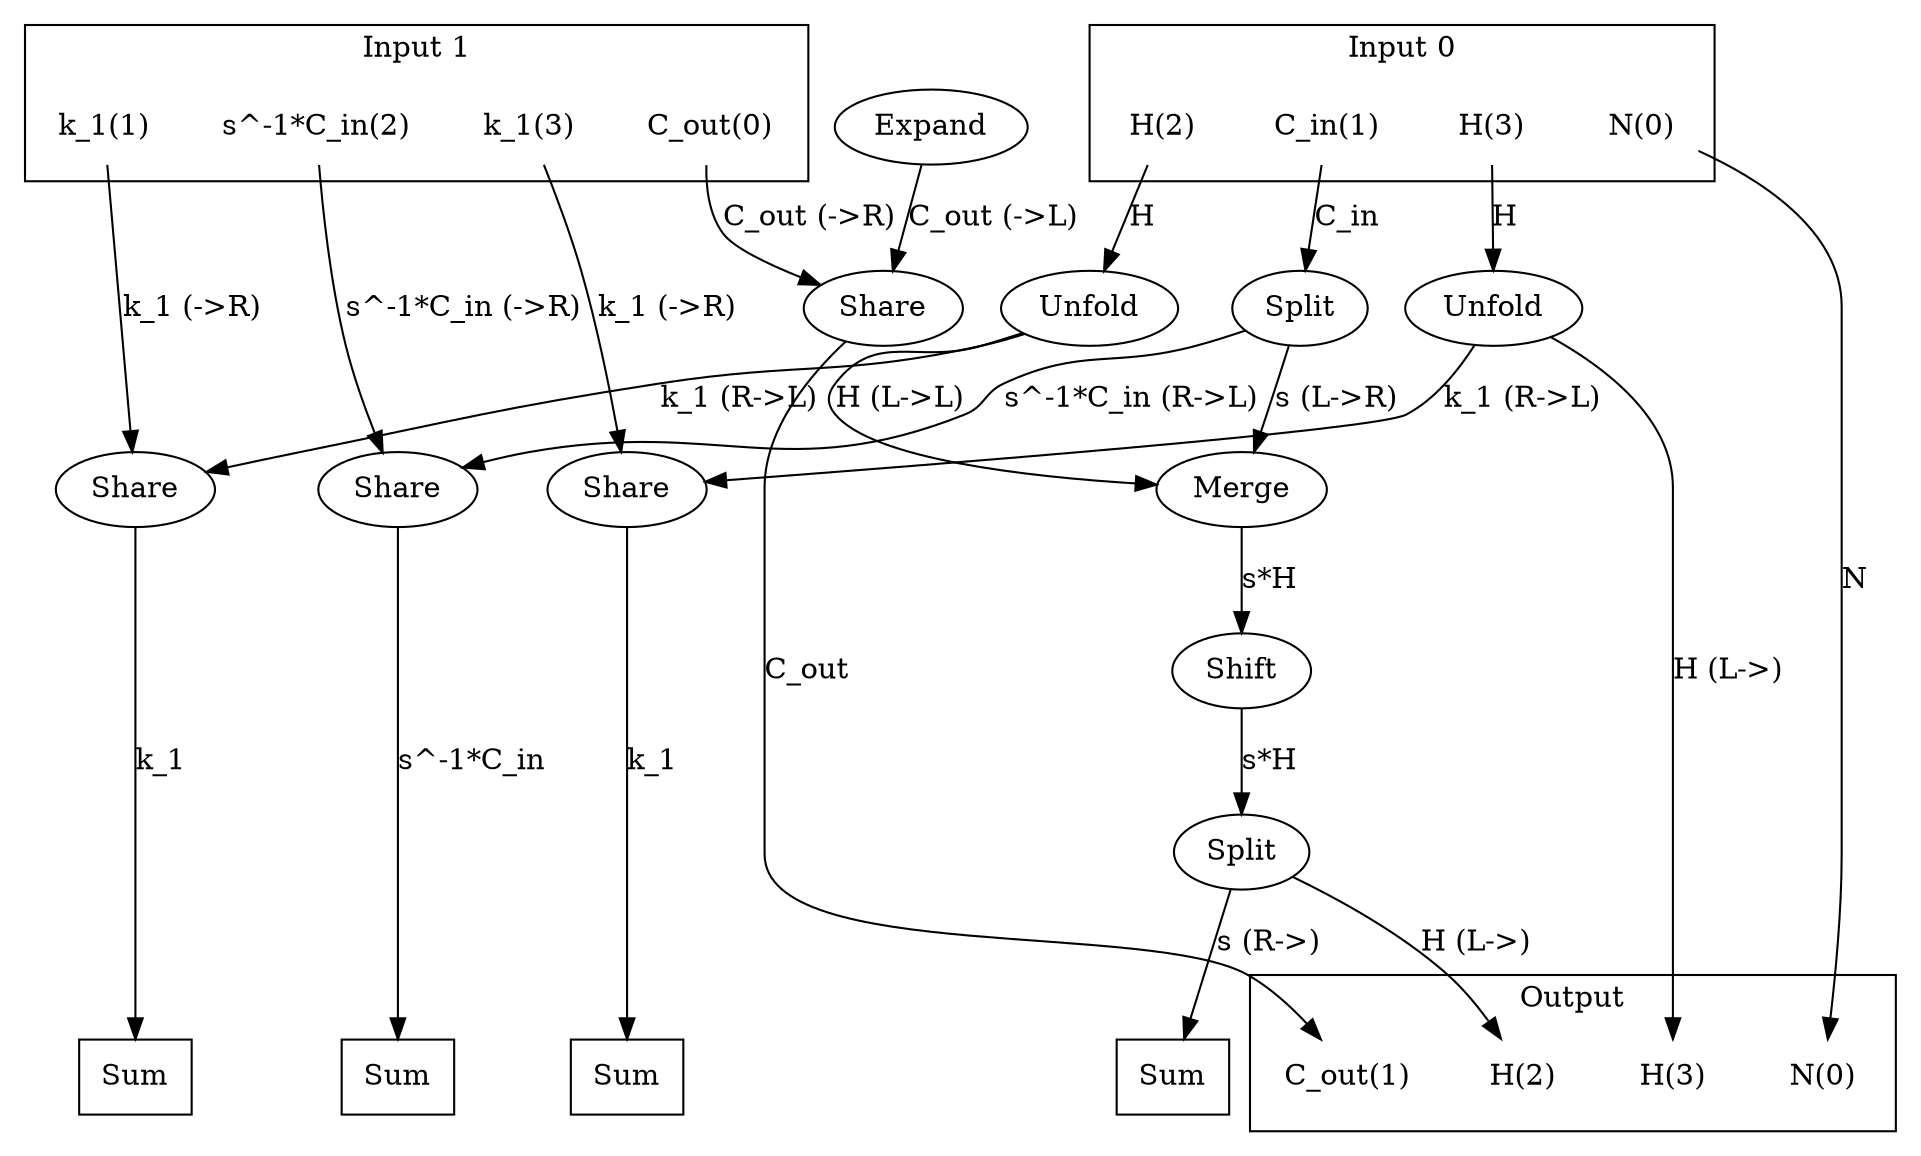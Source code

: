 digraph kernel_generated {
newrank = true;
op_0x55ad0b705c00 [label="Share"];
op_0x55ad0b705cf0 [label="Share"];
op_0x55ad0b705fc0 [label="Share"];
op_0x55ad0b706138 [label="Expand"];
op_0x55ad0b707310 [label="Shift"];
op_0x55ad0b707ea0 [label="Split"];
op_0x55ad0b70c680 [label="Merge"];
op_0x55ad0b71c400 [label="Unfold"];
op_0x55ad0b71c740 [label="Unfold"];
op_0x55ad0b757310 [label="Share"];
op_0x55ad0b767970 [label="Split"];
reduce_0x7ef2c8002ce8 [label="Sum", shape=box];
reduce_0x7ef2c8001a98 [label="Sum", shape=box];
reduce_0x7ef2c8001ab0 [label="Sum", shape=box];
reduce_0x7ef2c8005540 [label="Sum", shape=box];
subgraph cluster_out {
label = "Output";
out_0 [label="N(0)", shape=none];
out_1 [label="C_out(1)", shape=none];
out_2 [label="H(2)", shape=none];
out_3 [label="H(3)", shape=none];
}
{ rank = same;
reduce_0x7ef2c8002ce8;
reduce_0x7ef2c8001a98;
reduce_0x7ef2c8001ab0;
reduce_0x7ef2c8005540;
out_0;
out_1;
out_2;
out_3;
}
subgraph cluster_in_0 {
label = "Input 0";
in_0_0 [label="N(0)", shape=none];
in_0_1 [label="C_in(1)", shape=none];
in_0_2 [label="H(2)", shape=none];
in_0_3 [label="H(3)", shape=none];
}
subgraph cluster_in_1 {
label = "Input 1";
in_1_0 [label="C_out(0)", shape=none];
in_1_1 [label="k_1(1)", shape=none];
in_1_2 [label="s^-1*C_in(2)", shape=none];
in_1_3 [label="k_1(3)", shape=none];
}
{ rank = same;
in_0_0;
in_0_1;
in_0_2;
in_0_3;
in_1_0;
in_1_1;
in_1_2;
in_1_3;
}
in_0_0 -> out_0 [label="N"];
in_0_1 -> op_0x55ad0b767970 [label="C_in"];
in_0_2 -> op_0x55ad0b71c740 [label="H"];
in_0_3 -> op_0x55ad0b71c400 [label="H"];
in_1_0 -> op_0x55ad0b705c00 [label="C_out (->R)"];
in_1_1 -> op_0x55ad0b705fc0 [label="k_1 (->R)"];
in_1_2 -> op_0x55ad0b757310 [label="s^-1*C_in (->R)"];
in_1_3 -> op_0x55ad0b705cf0 [label="k_1 (->R)"];
op_0x55ad0b705c00 -> out_1 [label="C_out"];
op_0x55ad0b707ea0 -> out_2 [label="H (L->)"];
op_0x55ad0b71c400 -> out_3 [label="H (L->)"];
op_0x55ad0b706138 -> op_0x55ad0b705c00 [label="C_out (->L)"];
op_0x55ad0b71c400 -> op_0x55ad0b705cf0 [label="k_1 (R->L)"];
op_0x55ad0b71c740 -> op_0x55ad0b705fc0 [label="k_1 (R->L)"];
op_0x55ad0b70c680 -> op_0x55ad0b707310 [label="s*H"];
op_0x55ad0b707310 -> op_0x55ad0b707ea0 [label="s*H"];
op_0x55ad0b71c740 -> op_0x55ad0b70c680 [label="H (L->L)"];
op_0x55ad0b767970 -> op_0x55ad0b70c680 [label="s (L->R)"];
op_0x55ad0b767970 -> op_0x55ad0b757310 [label="s^-1*C_in (R->L)"];
op_0x55ad0b705cf0 -> reduce_0x7ef2c8001a98 [label="k_1"];
op_0x55ad0b705fc0 -> reduce_0x7ef2c8001ab0 [label="k_1"];
op_0x55ad0b707ea0 -> reduce_0x7ef2c8002ce8 [label="s (R->)"];
op_0x55ad0b757310 -> reduce_0x7ef2c8005540 [label="s^-1*C_in"];
}
